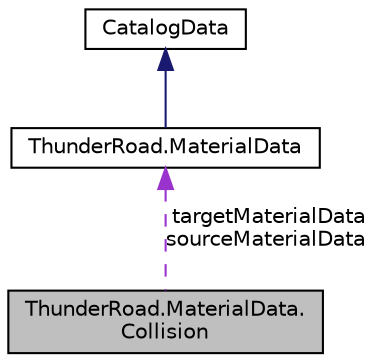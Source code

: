 digraph "ThunderRoad.MaterialData.Collision"
{
 // LATEX_PDF_SIZE
  edge [fontname="Helvetica",fontsize="10",labelfontname="Helvetica",labelfontsize="10"];
  node [fontname="Helvetica",fontsize="10",shape=record];
  Node1 [label="ThunderRoad.MaterialData.\lCollision",height=0.2,width=0.4,color="black", fillcolor="grey75", style="filled", fontcolor="black",tooltip="Class Collision."];
  Node2 -> Node1 [dir="back",color="darkorchid3",fontsize="10",style="dashed",label=" targetMaterialData\nsourceMaterialData" ,fontname="Helvetica"];
  Node2 [label="ThunderRoad.MaterialData",height=0.2,width=0.4,color="black", fillcolor="white", style="filled",URL="$class_thunder_road_1_1_material_data.html",tooltip="Class MaterialData. Implements the ThunderRoad.CatalogData"];
  Node3 -> Node2 [dir="back",color="midnightblue",fontsize="10",style="solid",fontname="Helvetica"];
  Node3 [label="CatalogData",height=0.2,width=0.4,color="black", fillcolor="white", style="filled",URL="$class_thunder_road_1_1_catalog_data.html",tooltip="Class CatalogData."];
}

